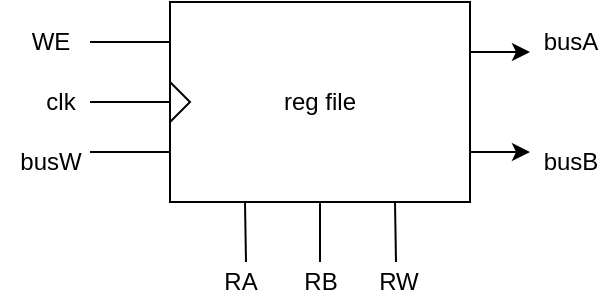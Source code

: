 <mxfile version="13.2.6"><diagram id="JktcCfmLfXy6tTxjMHQp" name="Page-1"><mxGraphModel dx="1262" dy="685" grid="1" gridSize="10" guides="1" tooltips="1" connect="1" arrows="1" fold="1" page="1" pageScale="1" pageWidth="827" pageHeight="1169" math="0" shadow="0"><root><mxCell id="0"/><mxCell id="1" parent="0"/><mxCell id="ghyIkmtiM8haVmMdmEdp-18" style="edgeStyle=orthogonalEdgeStyle;rounded=0;orthogonalLoop=1;jettySize=auto;html=1;exitX=1;exitY=0.25;exitDx=0;exitDy=0;" edge="1" parent="1" source="ghyIkmtiM8haVmMdmEdp-1"><mxGeometry relative="1" as="geometry"><mxPoint x="500" y="215" as="targetPoint"/></mxGeometry></mxCell><mxCell id="ghyIkmtiM8haVmMdmEdp-22" style="edgeStyle=orthogonalEdgeStyle;rounded=0;orthogonalLoop=1;jettySize=auto;html=1;exitX=1;exitY=0.75;exitDx=0;exitDy=0;" edge="1" parent="1" source="ghyIkmtiM8haVmMdmEdp-1"><mxGeometry relative="1" as="geometry"><mxPoint x="500" y="265" as="targetPoint"/></mxGeometry></mxCell><mxCell id="ghyIkmtiM8haVmMdmEdp-1" value="reg file" style="rounded=0;whiteSpace=wrap;html=1;" vertex="1" parent="1"><mxGeometry x="320" y="190" width="150" height="100" as="geometry"/></mxCell><mxCell id="ghyIkmtiM8haVmMdmEdp-2" value="" style="triangle;whiteSpace=wrap;html=1;" vertex="1" parent="1"><mxGeometry x="320" y="230" width="10" height="20" as="geometry"/></mxCell><mxCell id="ghyIkmtiM8haVmMdmEdp-3" value="" style="endArrow=none;html=1;" edge="1" parent="1"><mxGeometry width="50" height="50" relative="1" as="geometry"><mxPoint x="280" y="240" as="sourcePoint"/><mxPoint x="320" y="240" as="targetPoint"/></mxGeometry></mxCell><mxCell id="ghyIkmtiM8haVmMdmEdp-4" value="&lt;div&gt;clk&lt;/div&gt;" style="text;html=1;align=center;verticalAlign=middle;resizable=0;points=[];autosize=1;" vertex="1" parent="1"><mxGeometry x="250" y="230" width="30" height="20" as="geometry"/></mxCell><mxCell id="ghyIkmtiM8haVmMdmEdp-5" value="" style="endArrow=none;html=1;" edge="1" parent="1"><mxGeometry width="50" height="50" relative="1" as="geometry"><mxPoint x="280" y="210" as="sourcePoint"/><mxPoint x="320" y="210" as="targetPoint"/></mxGeometry></mxCell><mxCell id="ghyIkmtiM8haVmMdmEdp-6" value="WE" style="text;html=1;align=center;verticalAlign=middle;resizable=0;points=[];autosize=1;" vertex="1" parent="1"><mxGeometry x="240" y="200" width="40" height="20" as="geometry"/></mxCell><mxCell id="ghyIkmtiM8haVmMdmEdp-7" value="" style="endArrow=none;html=1;entryX=0;entryY=0.75;entryDx=0;entryDy=0;" edge="1" parent="1" target="ghyIkmtiM8haVmMdmEdp-1"><mxGeometry width="50" height="50" relative="1" as="geometry"><mxPoint x="280" y="265" as="sourcePoint"/><mxPoint x="320" y="210" as="targetPoint"/></mxGeometry></mxCell><mxCell id="ghyIkmtiM8haVmMdmEdp-8" value="busW" style="text;html=1;align=center;verticalAlign=middle;resizable=0;points=[];autosize=1;" vertex="1" parent="1"><mxGeometry x="235" y="260" width="50" height="20" as="geometry"/></mxCell><mxCell id="ghyIkmtiM8haVmMdmEdp-10" value="" style="endArrow=none;html=1;entryX=0.25;entryY=1;entryDx=0;entryDy=0;" edge="1" parent="1" target="ghyIkmtiM8haVmMdmEdp-1"><mxGeometry width="50" height="50" relative="1" as="geometry"><mxPoint x="358" y="320" as="sourcePoint"/><mxPoint x="440" y="330" as="targetPoint"/></mxGeometry></mxCell><mxCell id="ghyIkmtiM8haVmMdmEdp-11" value="RA" style="text;html=1;align=center;verticalAlign=middle;resizable=0;points=[];autosize=1;" vertex="1" parent="1"><mxGeometry x="340" y="320" width="30" height="20" as="geometry"/></mxCell><mxCell id="ghyIkmtiM8haVmMdmEdp-12" value="" style="endArrow=none;html=1;entryX=0.5;entryY=1;entryDx=0;entryDy=0;" edge="1" parent="1" source="ghyIkmtiM8haVmMdmEdp-13" target="ghyIkmtiM8haVmMdmEdp-1"><mxGeometry width="50" height="50" relative="1" as="geometry"><mxPoint x="395" y="320" as="sourcePoint"/><mxPoint x="440" y="330" as="targetPoint"/></mxGeometry></mxCell><mxCell id="ghyIkmtiM8haVmMdmEdp-13" value="&lt;div&gt;RB&lt;/div&gt;" style="text;html=1;align=center;verticalAlign=middle;resizable=0;points=[];autosize=1;" vertex="1" parent="1"><mxGeometry x="380" y="320" width="30" height="20" as="geometry"/></mxCell><mxCell id="ghyIkmtiM8haVmMdmEdp-14" value="" style="endArrow=none;html=1;" edge="1" parent="1"><mxGeometry width="50" height="50" relative="1" as="geometry"><mxPoint x="395" y="320" as="sourcePoint"/><mxPoint x="395" y="320" as="targetPoint"/></mxGeometry></mxCell><mxCell id="ghyIkmtiM8haVmMdmEdp-15" value="" style="endArrow=none;html=1;entryX=0.75;entryY=1;entryDx=0;entryDy=0;" edge="1" parent="1" target="ghyIkmtiM8haVmMdmEdp-1"><mxGeometry width="50" height="50" relative="1" as="geometry"><mxPoint x="433" y="320" as="sourcePoint"/><mxPoint x="440" y="330" as="targetPoint"/></mxGeometry></mxCell><mxCell id="ghyIkmtiM8haVmMdmEdp-16" value="RW" style="text;html=1;align=center;verticalAlign=middle;resizable=0;points=[];autosize=1;" vertex="1" parent="1"><mxGeometry x="414" y="320" width="40" height="20" as="geometry"/></mxCell><mxCell id="ghyIkmtiM8haVmMdmEdp-19" value="busA" style="text;html=1;align=center;verticalAlign=middle;resizable=0;points=[];autosize=1;" vertex="1" parent="1"><mxGeometry x="500" y="200" width="40" height="20" as="geometry"/></mxCell><mxCell id="ghyIkmtiM8haVmMdmEdp-23" value="busB" style="text;html=1;align=center;verticalAlign=middle;resizable=0;points=[];autosize=1;" vertex="1" parent="1"><mxGeometry x="500" y="260" width="40" height="20" as="geometry"/></mxCell></root></mxGraphModel></diagram></mxfile>